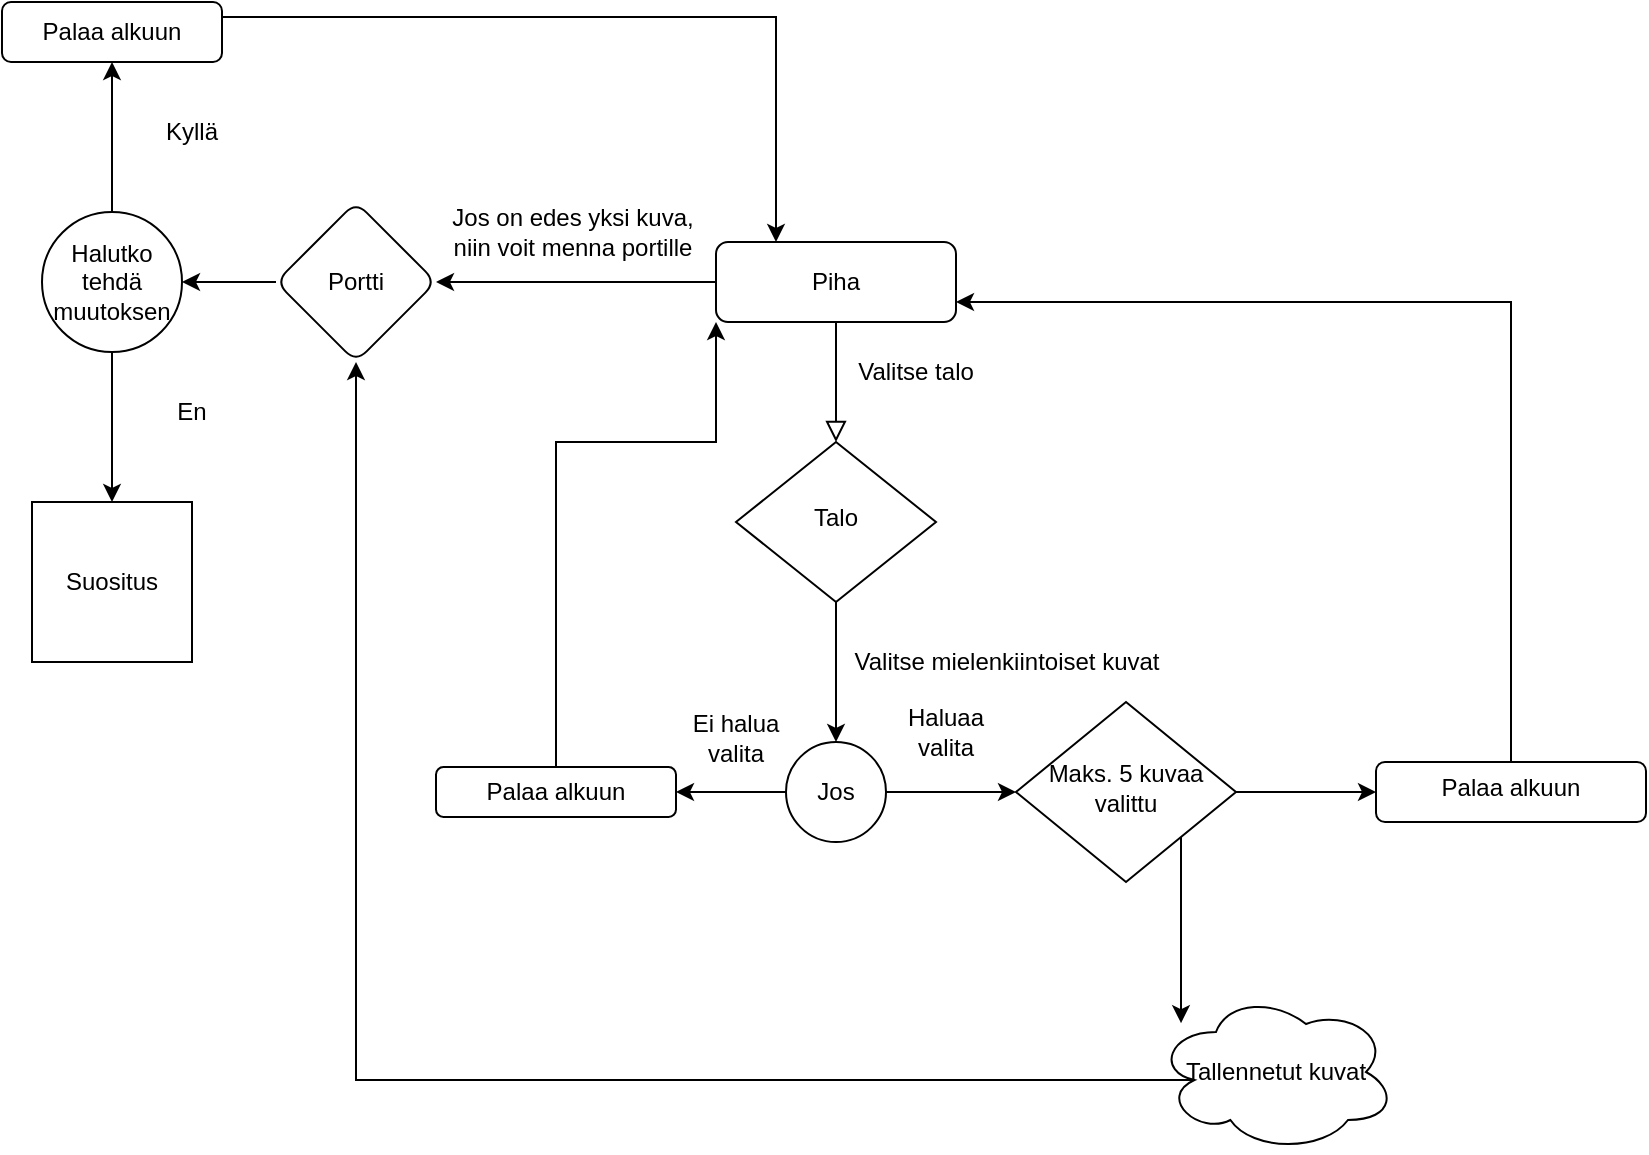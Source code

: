 <mxfile version="17.4.3" type="github">
  <diagram id="C5RBs43oDa-KdzZeNtuy" name="Page-1">
    <mxGraphModel dx="1185" dy="676" grid="1" gridSize="10" guides="1" tooltips="1" connect="1" arrows="1" fold="1" page="1" pageScale="1" pageWidth="827" pageHeight="1169" math="0" shadow="0">
      <root>
        <mxCell id="WIyWlLk6GJQsqaUBKTNV-0" />
        <mxCell id="WIyWlLk6GJQsqaUBKTNV-1" parent="WIyWlLk6GJQsqaUBKTNV-0" />
        <mxCell id="WIyWlLk6GJQsqaUBKTNV-2" value="" style="rounded=0;html=1;jettySize=auto;orthogonalLoop=1;fontSize=11;endArrow=block;endFill=0;endSize=8;strokeWidth=1;shadow=0;labelBackgroundColor=none;edgeStyle=orthogonalEdgeStyle;" parent="WIyWlLk6GJQsqaUBKTNV-1" source="WIyWlLk6GJQsqaUBKTNV-3" target="WIyWlLk6GJQsqaUBKTNV-6" edge="1">
          <mxGeometry relative="1" as="geometry" />
        </mxCell>
        <mxCell id="4z3jRcqvaeYXEHNUHA9n-22" value="" style="edgeStyle=elbowEdgeStyle;rounded=0;orthogonalLoop=1;jettySize=auto;html=1;" edge="1" parent="WIyWlLk6GJQsqaUBKTNV-1" source="WIyWlLk6GJQsqaUBKTNV-3" target="4z3jRcqvaeYXEHNUHA9n-21">
          <mxGeometry relative="1" as="geometry" />
        </mxCell>
        <mxCell id="WIyWlLk6GJQsqaUBKTNV-3" value="Piha" style="rounded=1;whiteSpace=wrap;html=1;fontSize=12;glass=0;strokeWidth=1;shadow=0;" parent="WIyWlLk6GJQsqaUBKTNV-1" vertex="1">
          <mxGeometry x="362" y="130" width="120" height="40" as="geometry" />
        </mxCell>
        <mxCell id="4z3jRcqvaeYXEHNUHA9n-6" style="edgeStyle=orthogonalEdgeStyle;rounded=0;orthogonalLoop=1;jettySize=auto;html=1;exitX=0.5;exitY=1;exitDx=0;exitDy=0;" edge="1" parent="WIyWlLk6GJQsqaUBKTNV-1" source="WIyWlLk6GJQsqaUBKTNV-6" target="4z3jRcqvaeYXEHNUHA9n-4">
          <mxGeometry relative="1" as="geometry" />
        </mxCell>
        <mxCell id="WIyWlLk6GJQsqaUBKTNV-6" value="Talo" style="rhombus;whiteSpace=wrap;html=1;shadow=0;fontFamily=Helvetica;fontSize=12;align=center;strokeWidth=1;spacing=6;spacingTop=-4;" parent="WIyWlLk6GJQsqaUBKTNV-1" vertex="1">
          <mxGeometry x="372" y="230" width="100" height="80" as="geometry" />
        </mxCell>
        <mxCell id="4z3jRcqvaeYXEHNUHA9n-15" value="" style="edgeStyle=orthogonalEdgeStyle;rounded=0;orthogonalLoop=1;jettySize=auto;html=1;" edge="1" parent="WIyWlLk6GJQsqaUBKTNV-1" source="WIyWlLk6GJQsqaUBKTNV-10" target="4z3jRcqvaeYXEHNUHA9n-14">
          <mxGeometry relative="1" as="geometry" />
        </mxCell>
        <mxCell id="4z3jRcqvaeYXEHNUHA9n-20" style="edgeStyle=elbowEdgeStyle;rounded=0;orthogonalLoop=1;jettySize=auto;html=1;exitX=1;exitY=1;exitDx=0;exitDy=0;" edge="1" parent="WIyWlLk6GJQsqaUBKTNV-1" source="WIyWlLk6GJQsqaUBKTNV-10" target="4z3jRcqvaeYXEHNUHA9n-17">
          <mxGeometry relative="1" as="geometry" />
        </mxCell>
        <mxCell id="WIyWlLk6GJQsqaUBKTNV-10" value="Maks. 5 kuvaa valittu" style="rhombus;whiteSpace=wrap;html=1;shadow=0;fontFamily=Helvetica;fontSize=12;align=center;strokeWidth=1;spacing=6;spacingTop=-4;" parent="WIyWlLk6GJQsqaUBKTNV-1" vertex="1">
          <mxGeometry x="512" y="360" width="110" height="90" as="geometry" />
        </mxCell>
        <mxCell id="4z3jRcqvaeYXEHNUHA9n-0" value="Valitse talo" style="text;html=1;strokeColor=none;fillColor=none;align=center;verticalAlign=middle;whiteSpace=wrap;rounded=0;" vertex="1" parent="WIyWlLk6GJQsqaUBKTNV-1">
          <mxGeometry x="432" y="180" width="60" height="30" as="geometry" />
        </mxCell>
        <mxCell id="4z3jRcqvaeYXEHNUHA9n-2" value="Valitse mielenkiintoiset kuvat" style="text;html=1;resizable=0;autosize=1;align=center;verticalAlign=middle;points=[];fillColor=none;strokeColor=none;rounded=0;" vertex="1" parent="WIyWlLk6GJQsqaUBKTNV-1">
          <mxGeometry x="422" y="330" width="170" height="20" as="geometry" />
        </mxCell>
        <mxCell id="4z3jRcqvaeYXEHNUHA9n-5" style="edgeStyle=orthogonalEdgeStyle;rounded=0;orthogonalLoop=1;jettySize=auto;html=1;exitX=1;exitY=0.5;exitDx=0;exitDy=0;" edge="1" parent="WIyWlLk6GJQsqaUBKTNV-1" source="4z3jRcqvaeYXEHNUHA9n-4" target="WIyWlLk6GJQsqaUBKTNV-10">
          <mxGeometry relative="1" as="geometry" />
        </mxCell>
        <mxCell id="4z3jRcqvaeYXEHNUHA9n-11" style="edgeStyle=orthogonalEdgeStyle;rounded=0;orthogonalLoop=1;jettySize=auto;html=1;exitX=0;exitY=0.5;exitDx=0;exitDy=0;entryX=1;entryY=0.5;entryDx=0;entryDy=0;" edge="1" parent="WIyWlLk6GJQsqaUBKTNV-1" source="4z3jRcqvaeYXEHNUHA9n-4" target="4z3jRcqvaeYXEHNUHA9n-10">
          <mxGeometry relative="1" as="geometry" />
        </mxCell>
        <mxCell id="4z3jRcqvaeYXEHNUHA9n-4" value="Jos" style="ellipse;whiteSpace=wrap;html=1;aspect=fixed;" vertex="1" parent="WIyWlLk6GJQsqaUBKTNV-1">
          <mxGeometry x="397" y="380" width="50" height="50" as="geometry" />
        </mxCell>
        <mxCell id="4z3jRcqvaeYXEHNUHA9n-7" value="Haluaa valita" style="text;html=1;strokeColor=none;fillColor=none;align=center;verticalAlign=middle;whiteSpace=wrap;rounded=0;" vertex="1" parent="WIyWlLk6GJQsqaUBKTNV-1">
          <mxGeometry x="447" y="360" width="60" height="30" as="geometry" />
        </mxCell>
        <mxCell id="4z3jRcqvaeYXEHNUHA9n-13" style="edgeStyle=orthogonalEdgeStyle;rounded=0;orthogonalLoop=1;jettySize=auto;html=1;exitX=0.5;exitY=0;exitDx=0;exitDy=0;entryX=0;entryY=1;entryDx=0;entryDy=0;" edge="1" parent="WIyWlLk6GJQsqaUBKTNV-1" source="4z3jRcqvaeYXEHNUHA9n-10" target="WIyWlLk6GJQsqaUBKTNV-3">
          <mxGeometry relative="1" as="geometry">
            <mxPoint x="362" y="190" as="targetPoint" />
            <Array as="points">
              <mxPoint x="282" y="230" />
              <mxPoint x="362" y="230" />
            </Array>
          </mxGeometry>
        </mxCell>
        <mxCell id="4z3jRcqvaeYXEHNUHA9n-10" value="Palaa alkuun" style="rounded=1;whiteSpace=wrap;html=1;" vertex="1" parent="WIyWlLk6GJQsqaUBKTNV-1">
          <mxGeometry x="222" y="392.5" width="120" height="25" as="geometry" />
        </mxCell>
        <mxCell id="4z3jRcqvaeYXEHNUHA9n-12" value="Ei halua valita" style="text;html=1;strokeColor=none;fillColor=none;align=center;verticalAlign=middle;whiteSpace=wrap;rounded=0;" vertex="1" parent="WIyWlLk6GJQsqaUBKTNV-1">
          <mxGeometry x="342" y="362.5" width="60" height="30" as="geometry" />
        </mxCell>
        <mxCell id="4z3jRcqvaeYXEHNUHA9n-16" style="edgeStyle=orthogonalEdgeStyle;rounded=0;orthogonalLoop=1;jettySize=auto;html=1;exitX=0.5;exitY=0;exitDx=0;exitDy=0;entryX=1;entryY=0.75;entryDx=0;entryDy=0;" edge="1" parent="WIyWlLk6GJQsqaUBKTNV-1" source="4z3jRcqvaeYXEHNUHA9n-14" target="WIyWlLk6GJQsqaUBKTNV-3">
          <mxGeometry relative="1" as="geometry" />
        </mxCell>
        <mxCell id="4z3jRcqvaeYXEHNUHA9n-14" value="Palaa alkuun" style="rounded=1;whiteSpace=wrap;html=1;shadow=0;strokeWidth=1;spacing=6;spacingTop=-4;" vertex="1" parent="WIyWlLk6GJQsqaUBKTNV-1">
          <mxGeometry x="692" y="390" width="135" height="30" as="geometry" />
        </mxCell>
        <mxCell id="4z3jRcqvaeYXEHNUHA9n-23" style="edgeStyle=elbowEdgeStyle;rounded=0;orthogonalLoop=1;jettySize=auto;html=1;exitX=0.16;exitY=0.55;exitDx=0;exitDy=0;exitPerimeter=0;entryX=0.5;entryY=1;entryDx=0;entryDy=0;" edge="1" parent="WIyWlLk6GJQsqaUBKTNV-1" source="4z3jRcqvaeYXEHNUHA9n-17" target="4z3jRcqvaeYXEHNUHA9n-21">
          <mxGeometry relative="1" as="geometry">
            <Array as="points">
              <mxPoint x="182" y="340" />
            </Array>
          </mxGeometry>
        </mxCell>
        <mxCell id="4z3jRcqvaeYXEHNUHA9n-17" value="Tallennetut kuvat" style="ellipse;shape=cloud;whiteSpace=wrap;html=1;" vertex="1" parent="WIyWlLk6GJQsqaUBKTNV-1">
          <mxGeometry x="582" y="505" width="120" height="80" as="geometry" />
        </mxCell>
        <mxCell id="4z3jRcqvaeYXEHNUHA9n-33" style="edgeStyle=elbowEdgeStyle;rounded=0;orthogonalLoop=1;jettySize=auto;html=1;exitX=0;exitY=0.5;exitDx=0;exitDy=0;entryX=1;entryY=0.5;entryDx=0;entryDy=0;" edge="1" parent="WIyWlLk6GJQsqaUBKTNV-1" source="4z3jRcqvaeYXEHNUHA9n-21" target="4z3jRcqvaeYXEHNUHA9n-29">
          <mxGeometry relative="1" as="geometry" />
        </mxCell>
        <mxCell id="4z3jRcqvaeYXEHNUHA9n-21" value="Portti" style="rhombus;whiteSpace=wrap;html=1;rounded=1;glass=0;strokeWidth=1;shadow=0;arcSize=15;" vertex="1" parent="WIyWlLk6GJQsqaUBKTNV-1">
          <mxGeometry x="142" y="110" width="80" height="80" as="geometry" />
        </mxCell>
        <mxCell id="4z3jRcqvaeYXEHNUHA9n-28" value="Jos on edes yksi kuva, &lt;br&gt;niin voit menna portille" style="text;html=1;align=center;verticalAlign=middle;resizable=0;points=[];autosize=1;strokeColor=none;fillColor=none;" vertex="1" parent="WIyWlLk6GJQsqaUBKTNV-1">
          <mxGeometry x="220" y="110" width="140" height="30" as="geometry" />
        </mxCell>
        <mxCell id="4z3jRcqvaeYXEHNUHA9n-31" value="" style="edgeStyle=elbowEdgeStyle;rounded=0;orthogonalLoop=1;jettySize=auto;html=1;" edge="1" parent="WIyWlLk6GJQsqaUBKTNV-1" source="4z3jRcqvaeYXEHNUHA9n-29" target="4z3jRcqvaeYXEHNUHA9n-30">
          <mxGeometry relative="1" as="geometry" />
        </mxCell>
        <mxCell id="4z3jRcqvaeYXEHNUHA9n-39" style="edgeStyle=elbowEdgeStyle;rounded=0;orthogonalLoop=1;jettySize=auto;html=1;exitX=0.5;exitY=1;exitDx=0;exitDy=0;entryX=0.5;entryY=0;entryDx=0;entryDy=0;" edge="1" parent="WIyWlLk6GJQsqaUBKTNV-1" source="4z3jRcqvaeYXEHNUHA9n-29" target="4z3jRcqvaeYXEHNUHA9n-38">
          <mxGeometry relative="1" as="geometry" />
        </mxCell>
        <mxCell id="4z3jRcqvaeYXEHNUHA9n-29" value="Halutko tehdä muutoksen" style="ellipse;whiteSpace=wrap;html=1;aspect=fixed;" vertex="1" parent="WIyWlLk6GJQsqaUBKTNV-1">
          <mxGeometry x="25" y="115" width="70" height="70" as="geometry" />
        </mxCell>
        <mxCell id="4z3jRcqvaeYXEHNUHA9n-36" style="edgeStyle=elbowEdgeStyle;rounded=0;orthogonalLoop=1;jettySize=auto;html=1;exitX=1;exitY=0.25;exitDx=0;exitDy=0;entryX=0.25;entryY=0;entryDx=0;entryDy=0;" edge="1" parent="WIyWlLk6GJQsqaUBKTNV-1" source="4z3jRcqvaeYXEHNUHA9n-30" target="WIyWlLk6GJQsqaUBKTNV-3">
          <mxGeometry relative="1" as="geometry">
            <mxPoint x="355" y="90" as="targetPoint" />
            <Array as="points">
              <mxPoint x="392" y="120" />
              <mxPoint x="400" y="130" />
              <mxPoint x="400" y="70" />
              <mxPoint x="390" y="50" />
              <mxPoint x="390" y="110" />
              <mxPoint x="400" y="130" />
              <mxPoint x="400" y="90" />
            </Array>
          </mxGeometry>
        </mxCell>
        <mxCell id="4z3jRcqvaeYXEHNUHA9n-30" value="Palaa alkuun" style="rounded=1;whiteSpace=wrap;html=1;" vertex="1" parent="WIyWlLk6GJQsqaUBKTNV-1">
          <mxGeometry x="5" y="10" width="110" height="30" as="geometry" />
        </mxCell>
        <mxCell id="4z3jRcqvaeYXEHNUHA9n-37" value="Kyllä" style="text;html=1;strokeColor=none;fillColor=none;align=center;verticalAlign=middle;whiteSpace=wrap;rounded=0;" vertex="1" parent="WIyWlLk6GJQsqaUBKTNV-1">
          <mxGeometry x="70" y="60" width="60" height="30" as="geometry" />
        </mxCell>
        <mxCell id="4z3jRcqvaeYXEHNUHA9n-38" value="Suositus" style="whiteSpace=wrap;html=1;aspect=fixed;" vertex="1" parent="WIyWlLk6GJQsqaUBKTNV-1">
          <mxGeometry x="20" y="260" width="80" height="80" as="geometry" />
        </mxCell>
        <mxCell id="4z3jRcqvaeYXEHNUHA9n-40" value="En" style="text;html=1;strokeColor=none;fillColor=none;align=center;verticalAlign=middle;whiteSpace=wrap;rounded=0;" vertex="1" parent="WIyWlLk6GJQsqaUBKTNV-1">
          <mxGeometry x="70" y="200" width="60" height="30" as="geometry" />
        </mxCell>
      </root>
    </mxGraphModel>
  </diagram>
</mxfile>
